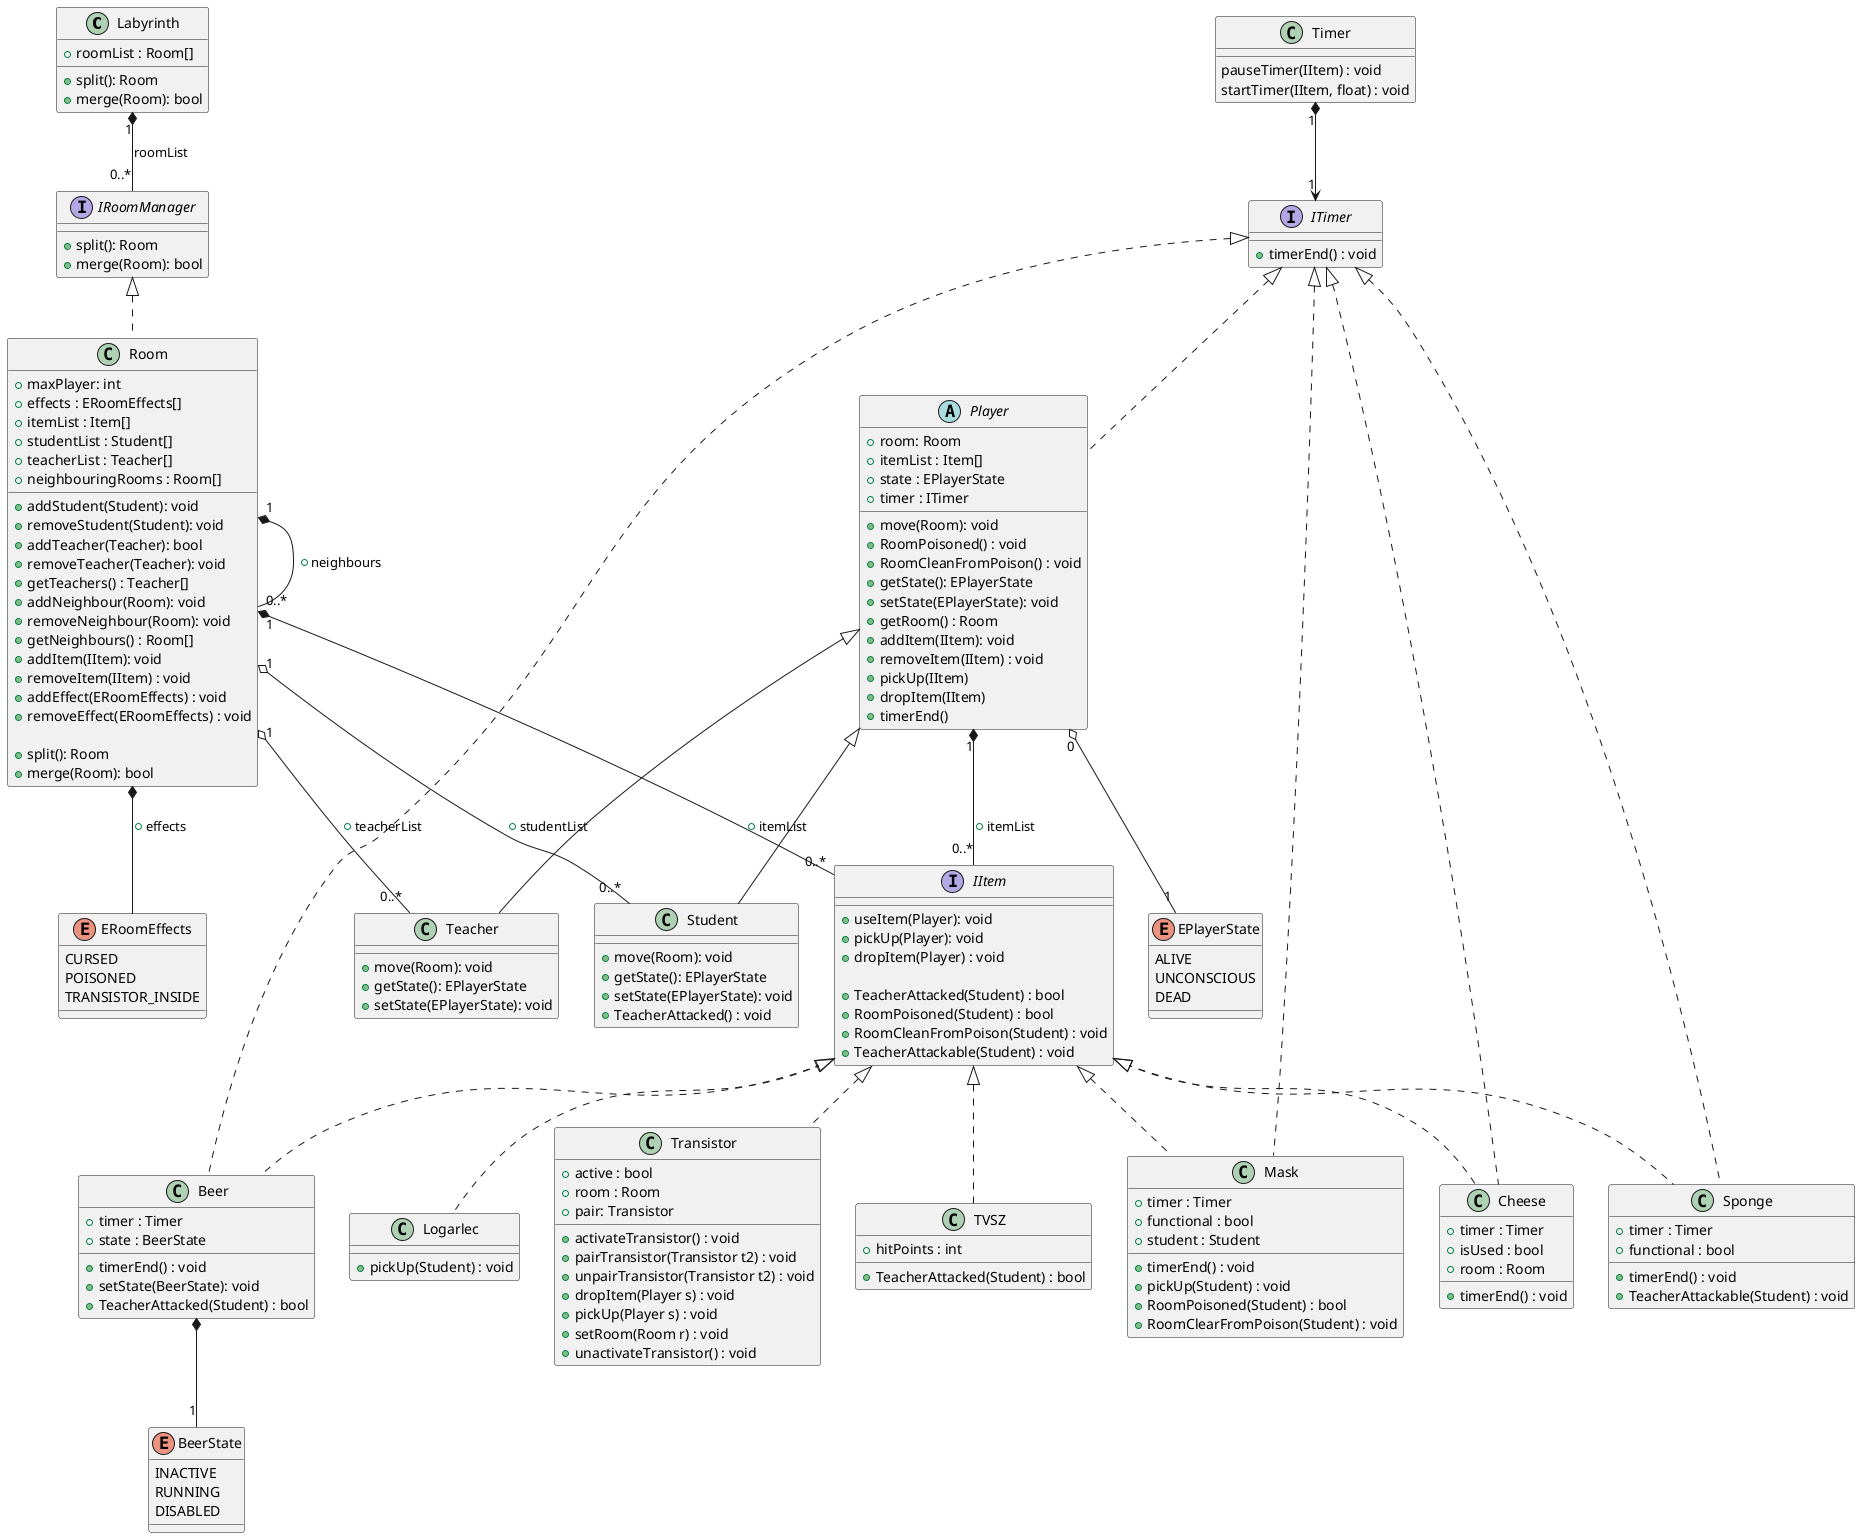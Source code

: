 @startuml UML

class Labyrinth {
    +roomList : Room[]

    + split(): Room
    + merge(Room): bool
}

Labyrinth "1" *-- "0..*" IRoomManager: roomList

interface IRoomManager {
    + split(): Room
    + merge(Room): bool
}

/' Removed implementing IItemHolder '/
class Room implements IRoomManager {
    + maxPlayer: int
    + effects : ERoomEffects[]
    + itemList : Item[]
    + studentList : Student[]
    + teacherList : Teacher[]
    + neighbouringRooms : Room[]

    + addStudent(Student): void
    + removeStudent(Student): void
    + addTeacher(Teacher): bool
    + removeTeacher(Teacher): void
    + getTeachers() : Teacher[]
    + addNeighbour(Room): void
    + removeNeighbour(Room): void
    + getNeighbours() : Room[]
    + addItem(IItem): void
    + removeItem(IItem) : void
    + addEffect(ERoomEffects) : void
    + removeEffect(ERoomEffects) : void

    + split(): Room
    + merge(Room): bool
}

Room "1" o-- "0..*" Student: + studentList
Room "1" o-- "0..*" Teacher: + teacherList
Room "1" *-- "0..*" Room: + neighbours
Room "1" *-- "0..*" IItem: + itemList
Room *-- ERoomEffects: + effects


enum EPlayerState {
    ALIVE
    UNCONSCIOUS
    DEAD
}

/' Removed implementing IItemHolder '/
abstract class Player implements ITimer{
    + room: Room
    + itemList : Item[]
    + state : EPlayerState
    + timer : ITimer

    + move(Room): void
    + RoomPoisoned() : void
    + RoomCleanFromPoison() : void
    + getState(): EPlayerState
    + setState(EPlayerState): void
    + getRoom() : Room
    + addItem(IItem): void
    + removeItem(IItem) : void
    + pickUp(IItem)
    + dropItem(IItem)
    + timerEnd()
}

Player "0" o-- "1" EPlayerState
Player "1" *-- "0..*" IItem: + itemList

interface IItem {
    + useItem(Player): void
    + pickUp(Player): void
    + dropItem(Player) : void

    + TeacherAttacked(Student) : bool
    + RoomPoisoned(Student) : bool
    + RoomCleanFromPoison(Student) : void
    + TeacherAttackable(Student) : void
}

class Teacher extends Player{
    + move(Room): void
    + getState(): EPlayerState
    + setState(EPlayerState): void
}

class Student extends Player{
    + move(Room): void
    + getState(): EPlayerState
    + setState(EPlayerState): void
    + TeacherAttacked() : void
}

/' interface IItemHolder {
    + addItemy(Item: Item): void
    + removeItem(Item: Item): void
} '/

enum ERoomEffects {
    CURSED
    POISONED
    TRANSISTOR_INSIDE
}

interface ITimer {
    + timerEnd() : void
}

class TVSZ implements IItem {
    + hitPoints : int

    + TeacherAttacked(Student) : bool
}

class Transistor implements IItem  {
    + active : bool
    + room : Room
    + pair: Transistor

    + activateTransistor() : void
    + pairTransistor(Transistor t2) : void
    + unpairTransistor(Transistor t2) : void
    + dropItem(Player s) : void
    + pickUp(Player s) : void
    + setRoom(Room r) : void
    + unactivateTransistor() : void
}

enum BeerState {
    INACTIVE
    RUNNING
    DISABLED
}

class Beer implements IItem, ITimer {
    + timer : Timer
    + state : BeerState
    
    + timerEnd() : void
    + setState(BeerState): void
    + TeacherAttacked(Student) : bool
    /'+ activateBeer() : void '/
}
Beer *-- "1" BeerState

class Mask implements IItem, ITimer  {
    + timer : Timer
    + functional : bool
    + student : Student

    + timerEnd() : void
    + pickUp(Student) : void
    + RoomPoisoned(Student) : bool
    + RoomClearFromPoison(Student) : void

}

class Sponge  implements IItem, ITimer {
    + timer : Timer
    + functional : bool

    + timerEnd() : void
    + TeacherAttackable(Student) : void
}

class Cheese  implements IItem, ITimer {
    + timer : Timer
    + isUsed : bool
    + room : Room
    
    + timerEnd() : void
}

class Logarlec  implements IItem  {
    + pickUp(Student) : void
}

class Timer {
    pauseTimer(IItem) : void
    startTimer(IItem, float) : void
}
Timer "1"*--> "1" ITimer


@enduml

